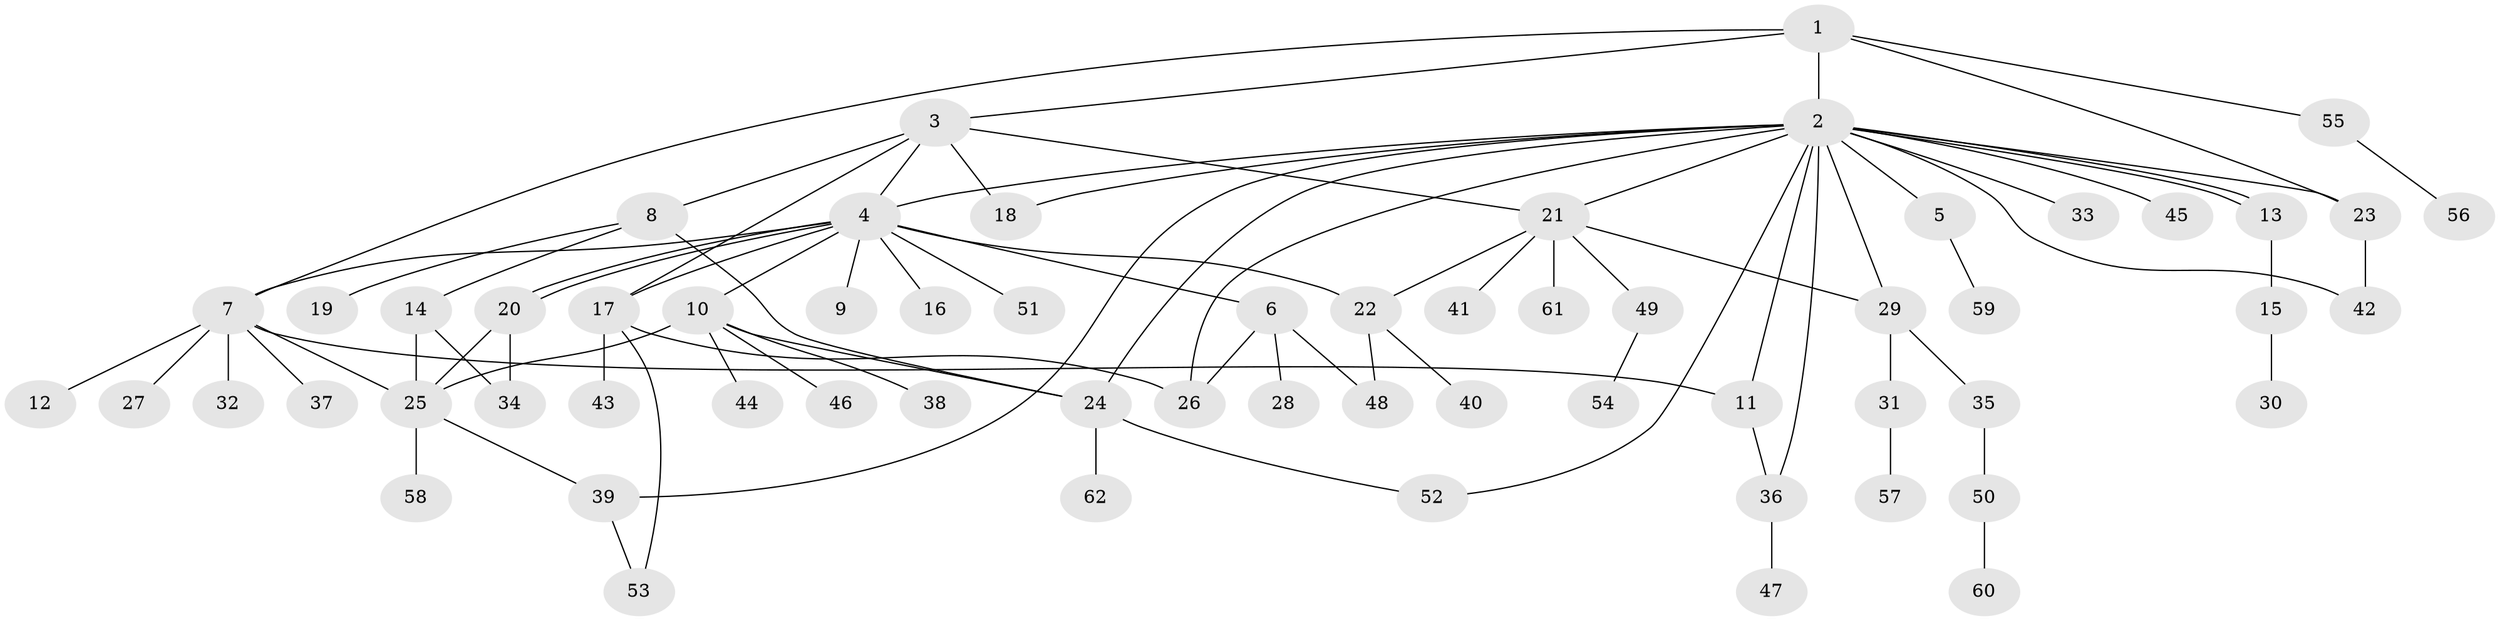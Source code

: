 // coarse degree distribution, {8: 0.023255813953488372, 17: 0.023255813953488372, 13: 0.023255813953488372, 1: 0.4883720930232558, 3: 0.11627906976744186, 7: 0.06976744186046512, 5: 0.023255813953488372, 2: 0.16279069767441862, 4: 0.046511627906976744, 6: 0.023255813953488372}
// Generated by graph-tools (version 1.1) at 2025/51/02/27/25 19:51:54]
// undirected, 62 vertices, 86 edges
graph export_dot {
graph [start="1"]
  node [color=gray90,style=filled];
  1;
  2;
  3;
  4;
  5;
  6;
  7;
  8;
  9;
  10;
  11;
  12;
  13;
  14;
  15;
  16;
  17;
  18;
  19;
  20;
  21;
  22;
  23;
  24;
  25;
  26;
  27;
  28;
  29;
  30;
  31;
  32;
  33;
  34;
  35;
  36;
  37;
  38;
  39;
  40;
  41;
  42;
  43;
  44;
  45;
  46;
  47;
  48;
  49;
  50;
  51;
  52;
  53;
  54;
  55;
  56;
  57;
  58;
  59;
  60;
  61;
  62;
  1 -- 2;
  1 -- 3;
  1 -- 7;
  1 -- 23;
  1 -- 55;
  2 -- 4;
  2 -- 5;
  2 -- 11;
  2 -- 13;
  2 -- 13;
  2 -- 18;
  2 -- 21;
  2 -- 23;
  2 -- 24;
  2 -- 26;
  2 -- 29;
  2 -- 33;
  2 -- 36;
  2 -- 39;
  2 -- 42;
  2 -- 45;
  2 -- 52;
  3 -- 4;
  3 -- 8;
  3 -- 17;
  3 -- 18;
  3 -- 21;
  4 -- 6;
  4 -- 7;
  4 -- 9;
  4 -- 10;
  4 -- 16;
  4 -- 17;
  4 -- 20;
  4 -- 20;
  4 -- 22;
  4 -- 51;
  5 -- 59;
  6 -- 26;
  6 -- 28;
  6 -- 48;
  7 -- 11;
  7 -- 12;
  7 -- 25;
  7 -- 27;
  7 -- 32;
  7 -- 37;
  8 -- 14;
  8 -- 19;
  8 -- 24;
  10 -- 24;
  10 -- 25;
  10 -- 38;
  10 -- 44;
  10 -- 46;
  11 -- 36;
  13 -- 15;
  14 -- 25;
  14 -- 34;
  15 -- 30;
  17 -- 26;
  17 -- 43;
  17 -- 53;
  20 -- 25;
  20 -- 34;
  21 -- 22;
  21 -- 29;
  21 -- 41;
  21 -- 49;
  21 -- 61;
  22 -- 40;
  22 -- 48;
  23 -- 42;
  24 -- 52;
  24 -- 62;
  25 -- 39;
  25 -- 58;
  29 -- 31;
  29 -- 35;
  31 -- 57;
  35 -- 50;
  36 -- 47;
  39 -- 53;
  49 -- 54;
  50 -- 60;
  55 -- 56;
}
